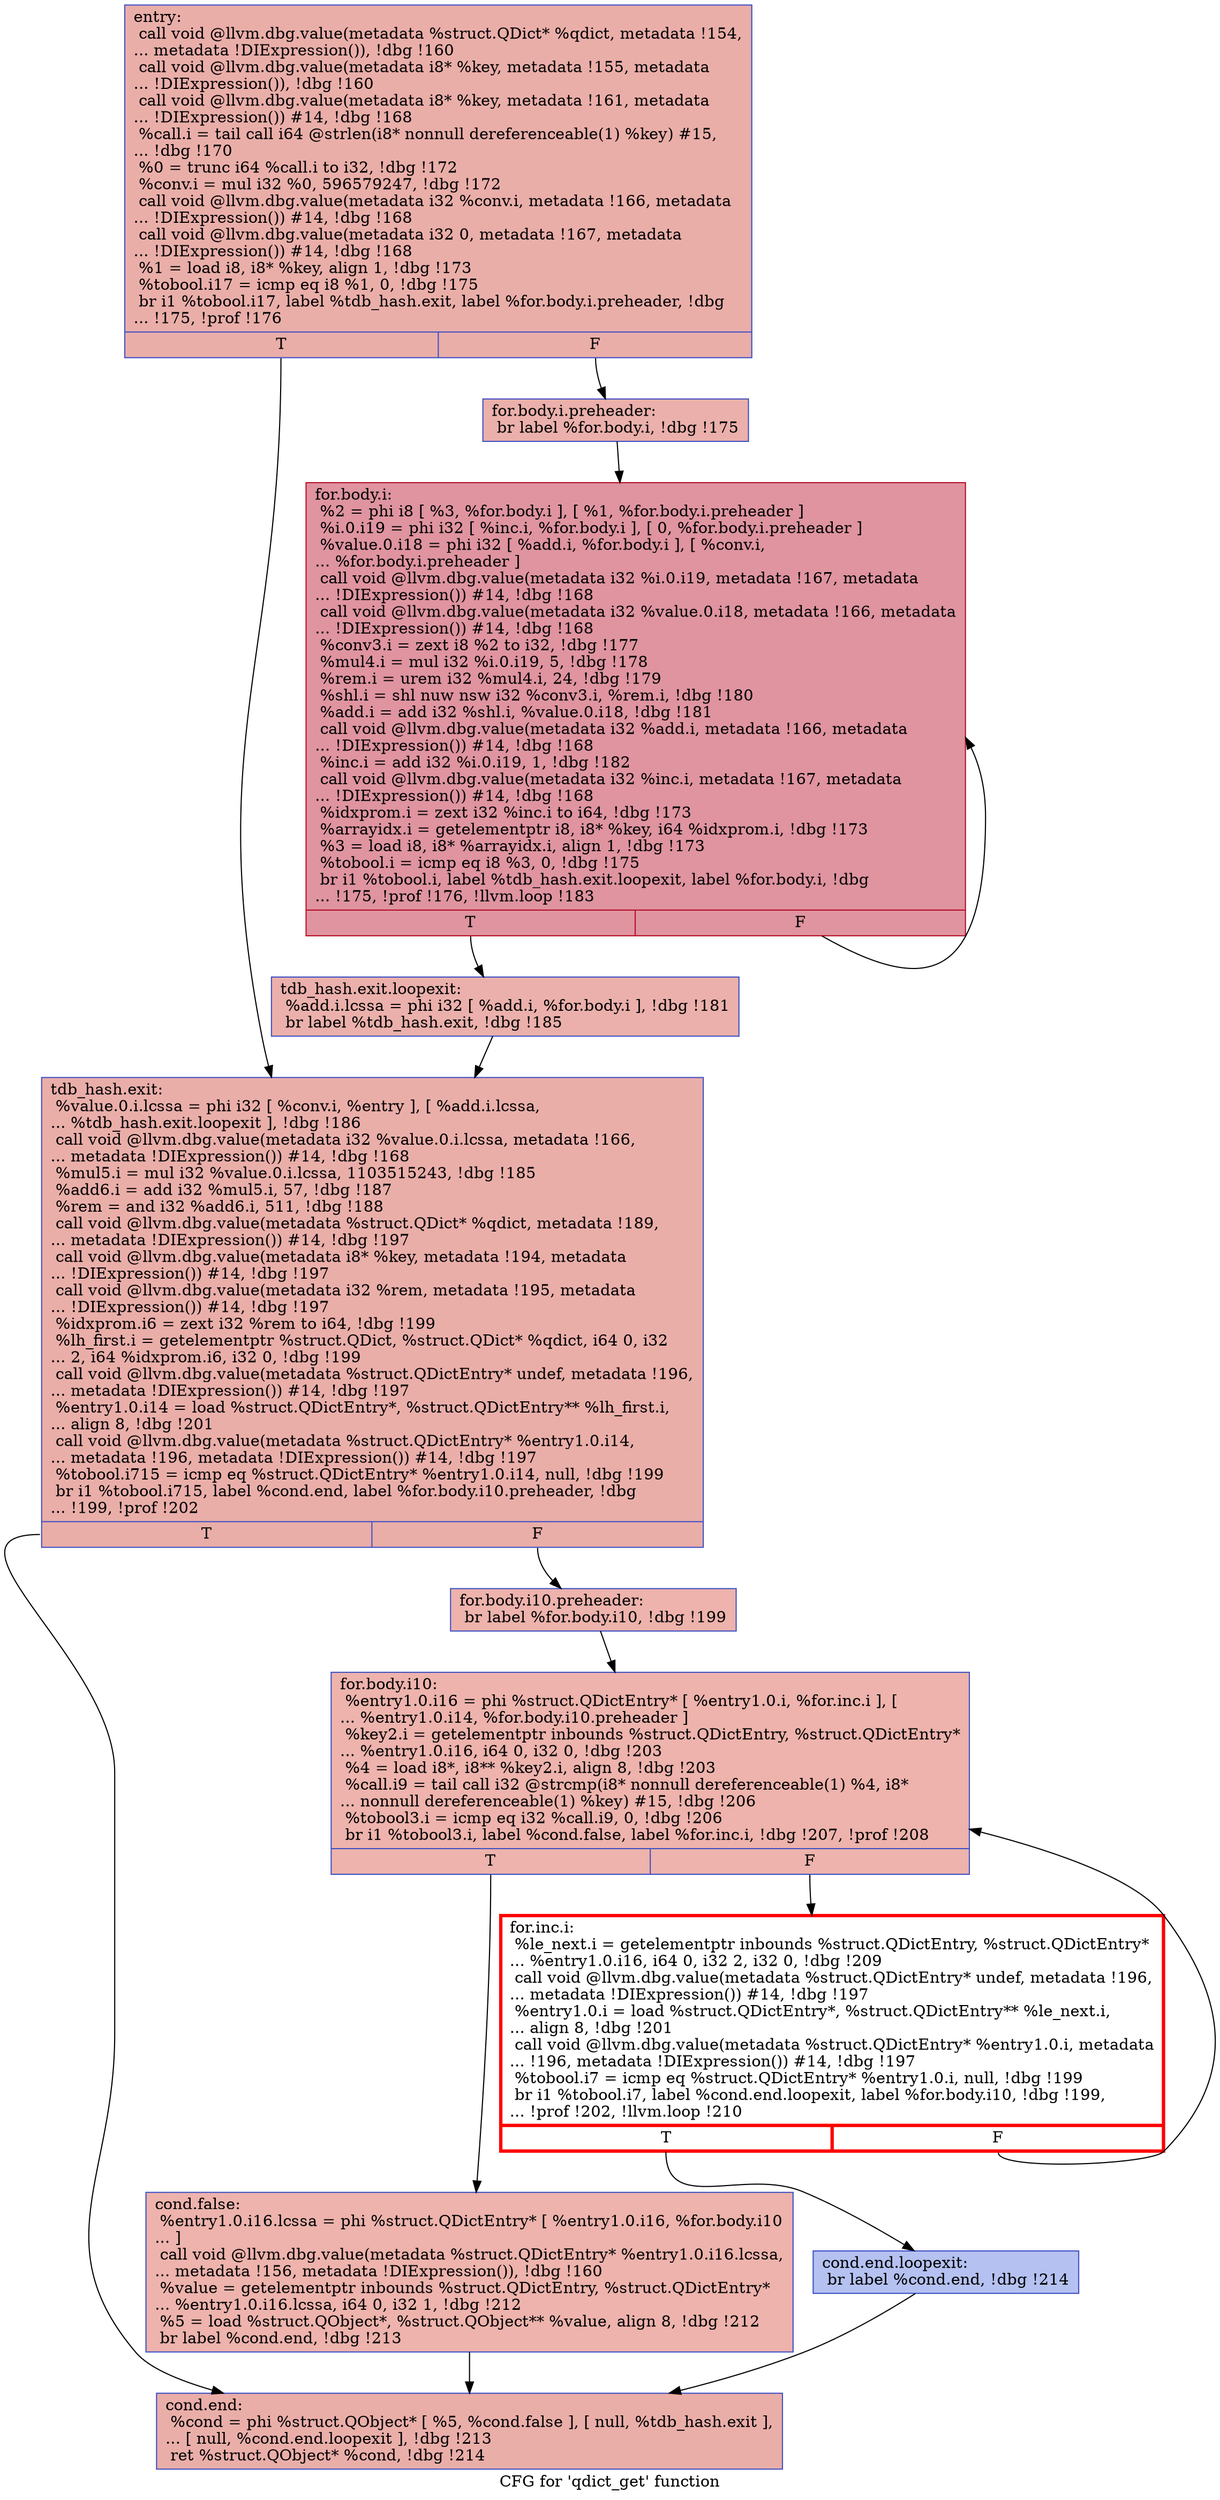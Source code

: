 digraph "CFG for 'qdict_get' function" {
	label="CFG for 'qdict_get' function";

	Node0x55e9cc5dcf40 [shape=record,color="#3d50c3ff", style=filled, fillcolor="#d0473d70",label="{entry:\l  call void @llvm.dbg.value(metadata %struct.QDict* %qdict, metadata !154,\l... metadata !DIExpression()), !dbg !160\l  call void @llvm.dbg.value(metadata i8* %key, metadata !155, metadata\l... !DIExpression()), !dbg !160\l  call void @llvm.dbg.value(metadata i8* %key, metadata !161, metadata\l... !DIExpression()) #14, !dbg !168\l  %call.i = tail call i64 @strlen(i8* nonnull dereferenceable(1) %key) #15,\l... !dbg !170\l  %0 = trunc i64 %call.i to i32, !dbg !172\l  %conv.i = mul i32 %0, 596579247, !dbg !172\l  call void @llvm.dbg.value(metadata i32 %conv.i, metadata !166, metadata\l... !DIExpression()) #14, !dbg !168\l  call void @llvm.dbg.value(metadata i32 0, metadata !167, metadata\l... !DIExpression()) #14, !dbg !168\l  %1 = load i8, i8* %key, align 1, !dbg !173\l  %tobool.i17 = icmp eq i8 %1, 0, !dbg !175\l  br i1 %tobool.i17, label %tdb_hash.exit, label %for.body.i.preheader, !dbg\l... !175, !prof !176\l|{<s0>T|<s1>F}}"];
	Node0x55e9cc5dcf40:s0 -> Node0x55e9cc5cf500;
	Node0x55e9cc5dcf40:s1 -> Node0x55e9cc7a5fa0;
	Node0x55e9cc7a5fa0 [shape=record,color="#3d50c3ff", style=filled, fillcolor="#d24b4070",label="{for.body.i.preheader:                             \l  br label %for.body.i, !dbg !175\l}"];
	Node0x55e9cc7a5fa0 -> Node0x55e9cc5eb3f0;
	Node0x55e9cc5eb3f0 [shape=record,color="#b70d28ff", style=filled, fillcolor="#b70d2870",label="{for.body.i:                                       \l  %2 = phi i8 [ %3, %for.body.i ], [ %1, %for.body.i.preheader ]\l  %i.0.i19 = phi i32 [ %inc.i, %for.body.i ], [ 0, %for.body.i.preheader ]\l  %value.0.i18 = phi i32 [ %add.i, %for.body.i ], [ %conv.i,\l... %for.body.i.preheader ]\l  call void @llvm.dbg.value(metadata i32 %i.0.i19, metadata !167, metadata\l... !DIExpression()) #14, !dbg !168\l  call void @llvm.dbg.value(metadata i32 %value.0.i18, metadata !166, metadata\l... !DIExpression()) #14, !dbg !168\l  %conv3.i = zext i8 %2 to i32, !dbg !177\l  %mul4.i = mul i32 %i.0.i19, 5, !dbg !178\l  %rem.i = urem i32 %mul4.i, 24, !dbg !179\l  %shl.i = shl nuw nsw i32 %conv3.i, %rem.i, !dbg !180\l  %add.i = add i32 %shl.i, %value.0.i18, !dbg !181\l  call void @llvm.dbg.value(metadata i32 %add.i, metadata !166, metadata\l... !DIExpression()) #14, !dbg !168\l  %inc.i = add i32 %i.0.i19, 1, !dbg !182\l  call void @llvm.dbg.value(metadata i32 %inc.i, metadata !167, metadata\l... !DIExpression()) #14, !dbg !168\l  %idxprom.i = zext i32 %inc.i to i64, !dbg !173\l  %arrayidx.i = getelementptr i8, i8* %key, i64 %idxprom.i, !dbg !173\l  %3 = load i8, i8* %arrayidx.i, align 1, !dbg !173\l  %tobool.i = icmp eq i8 %3, 0, !dbg !175\l  br i1 %tobool.i, label %tdb_hash.exit.loopexit, label %for.body.i, !dbg\l... !175, !prof !176, !llvm.loop !183\l|{<s0>T|<s1>F}}"];
	Node0x55e9cc5eb3f0:s0 -> Node0x55e9cc7456b0;
	Node0x55e9cc5eb3f0:s1 -> Node0x55e9cc5eb3f0;
	Node0x55e9cc7456b0 [shape=record,color="#3d50c3ff", style=filled, fillcolor="#d24b4070",label="{tdb_hash.exit.loopexit:                           \l  %add.i.lcssa = phi i32 [ %add.i, %for.body.i ], !dbg !181\l  br label %tdb_hash.exit, !dbg !185\l}"];
	Node0x55e9cc7456b0 -> Node0x55e9cc5cf500;
	Node0x55e9cc5cf500 [shape=record,color="#3d50c3ff", style=filled, fillcolor="#d0473d70",label="{tdb_hash.exit:                                    \l  %value.0.i.lcssa = phi i32 [ %conv.i, %entry ], [ %add.i.lcssa,\l... %tdb_hash.exit.loopexit ], !dbg !186\l  call void @llvm.dbg.value(metadata i32 %value.0.i.lcssa, metadata !166,\l... metadata !DIExpression()) #14, !dbg !168\l  %mul5.i = mul i32 %value.0.i.lcssa, 1103515243, !dbg !185\l  %add6.i = add i32 %mul5.i, 57, !dbg !187\l  %rem = and i32 %add6.i, 511, !dbg !188\l  call void @llvm.dbg.value(metadata %struct.QDict* %qdict, metadata !189,\l... metadata !DIExpression()) #14, !dbg !197\l  call void @llvm.dbg.value(metadata i8* %key, metadata !194, metadata\l... !DIExpression()) #14, !dbg !197\l  call void @llvm.dbg.value(metadata i32 %rem, metadata !195, metadata\l... !DIExpression()) #14, !dbg !197\l  %idxprom.i6 = zext i32 %rem to i64, !dbg !199\l  %lh_first.i = getelementptr %struct.QDict, %struct.QDict* %qdict, i64 0, i32\l... 2, i64 %idxprom.i6, i32 0, !dbg !199\l  call void @llvm.dbg.value(metadata %struct.QDictEntry* undef, metadata !196,\l... metadata !DIExpression()) #14, !dbg !197\l  %entry1.0.i14 = load %struct.QDictEntry*, %struct.QDictEntry** %lh_first.i,\l... align 8, !dbg !201\l  call void @llvm.dbg.value(metadata %struct.QDictEntry* %entry1.0.i14,\l... metadata !196, metadata !DIExpression()) #14, !dbg !197\l  %tobool.i715 = icmp eq %struct.QDictEntry* %entry1.0.i14, null, !dbg !199\l  br i1 %tobool.i715, label %cond.end, label %for.body.i10.preheader, !dbg\l... !199, !prof !202\l|{<s0>T|<s1>F}}"];
	Node0x55e9cc5cf500:s0 -> Node0x55e9cc5c9b00;
	Node0x55e9cc5cf500:s1 -> Node0x55e9cc748070;
	Node0x55e9cc748070 [shape=record,color="#3d50c3ff", style=filled, fillcolor="#d6524470",label="{for.body.i10.preheader:                           \l  br label %for.body.i10, !dbg !199\l}"];
	Node0x55e9cc748070 -> Node0x55e9cc627f20;
	Node0x55e9cc627f20 [shape=record,color="#3d50c3ff", style=filled, fillcolor="#d6524470",label="{for.body.i10:                                     \l  %entry1.0.i16 = phi %struct.QDictEntry* [ %entry1.0.i, %for.inc.i ], [\l... %entry1.0.i14, %for.body.i10.preheader ]\l  %key2.i = getelementptr inbounds %struct.QDictEntry, %struct.QDictEntry*\l... %entry1.0.i16, i64 0, i32 0, !dbg !203\l  %4 = load i8*, i8** %key2.i, align 8, !dbg !203\l  %call.i9 = tail call i32 @strcmp(i8* nonnull dereferenceable(1) %4, i8*\l... nonnull dereferenceable(1) %key) #15, !dbg !206\l  %tobool3.i = icmp eq i32 %call.i9, 0, !dbg !206\l  br i1 %tobool3.i, label %cond.false, label %for.inc.i, !dbg !207, !prof !208\l|{<s0>T|<s1>F}}"];
	Node0x55e9cc627f20:s0 -> Node0x55e9cc5c9a80;
	Node0x55e9cc627f20:s1 -> Node0x55e9cc644fe0;
	Node0x55e9cc644fe0 [shape=record,penwidth=3.0, color="red",label="{for.inc.i:                                        \l  %le_next.i = getelementptr inbounds %struct.QDictEntry, %struct.QDictEntry*\l... %entry1.0.i16, i64 0, i32 2, i32 0, !dbg !209\l  call void @llvm.dbg.value(metadata %struct.QDictEntry* undef, metadata !196,\l... metadata !DIExpression()) #14, !dbg !197\l  %entry1.0.i = load %struct.QDictEntry*, %struct.QDictEntry** %le_next.i,\l... align 8, !dbg !201\l  call void @llvm.dbg.value(metadata %struct.QDictEntry* %entry1.0.i, metadata\l... !196, metadata !DIExpression()) #14, !dbg !197\l  %tobool.i7 = icmp eq %struct.QDictEntry* %entry1.0.i, null, !dbg !199\l  br i1 %tobool.i7, label %cond.end.loopexit, label %for.body.i10, !dbg !199,\l... !prof !202, !llvm.loop !210\l|{<s0>T|<s1>F}}"];
	Node0x55e9cc644fe0:s0 -> Node0x55e9cc7b5850;
	Node0x55e9cc644fe0:s1 -> Node0x55e9cc627f20;
	Node0x55e9cc5c9a80 [shape=record,color="#3d50c3ff", style=filled, fillcolor="#d6524470",label="{cond.false:                                       \l  %entry1.0.i16.lcssa = phi %struct.QDictEntry* [ %entry1.0.i16, %for.body.i10\l... ]\l  call void @llvm.dbg.value(metadata %struct.QDictEntry* %entry1.0.i16.lcssa,\l... metadata !156, metadata !DIExpression()), !dbg !160\l  %value = getelementptr inbounds %struct.QDictEntry, %struct.QDictEntry*\l... %entry1.0.i16.lcssa, i64 0, i32 1, !dbg !212\l  %5 = load %struct.QObject*, %struct.QObject** %value, align 8, !dbg !212\l  br label %cond.end, !dbg !213\l}"];
	Node0x55e9cc5c9a80 -> Node0x55e9cc5c9b00;
	Node0x55e9cc7b5850 [shape=record,color="#3d50c3ff", style=filled, fillcolor="#5572df70",label="{cond.end.loopexit:                                \l  br label %cond.end, !dbg !214\l}"];
	Node0x55e9cc7b5850 -> Node0x55e9cc5c9b00;
	Node0x55e9cc5c9b00 [shape=record,color="#3d50c3ff", style=filled, fillcolor="#d0473d70",label="{cond.end:                                         \l  %cond = phi %struct.QObject* [ %5, %cond.false ], [ null, %tdb_hash.exit ],\l... [ null, %cond.end.loopexit ], !dbg !213\l  ret %struct.QObject* %cond, !dbg !214\l}"];
}
